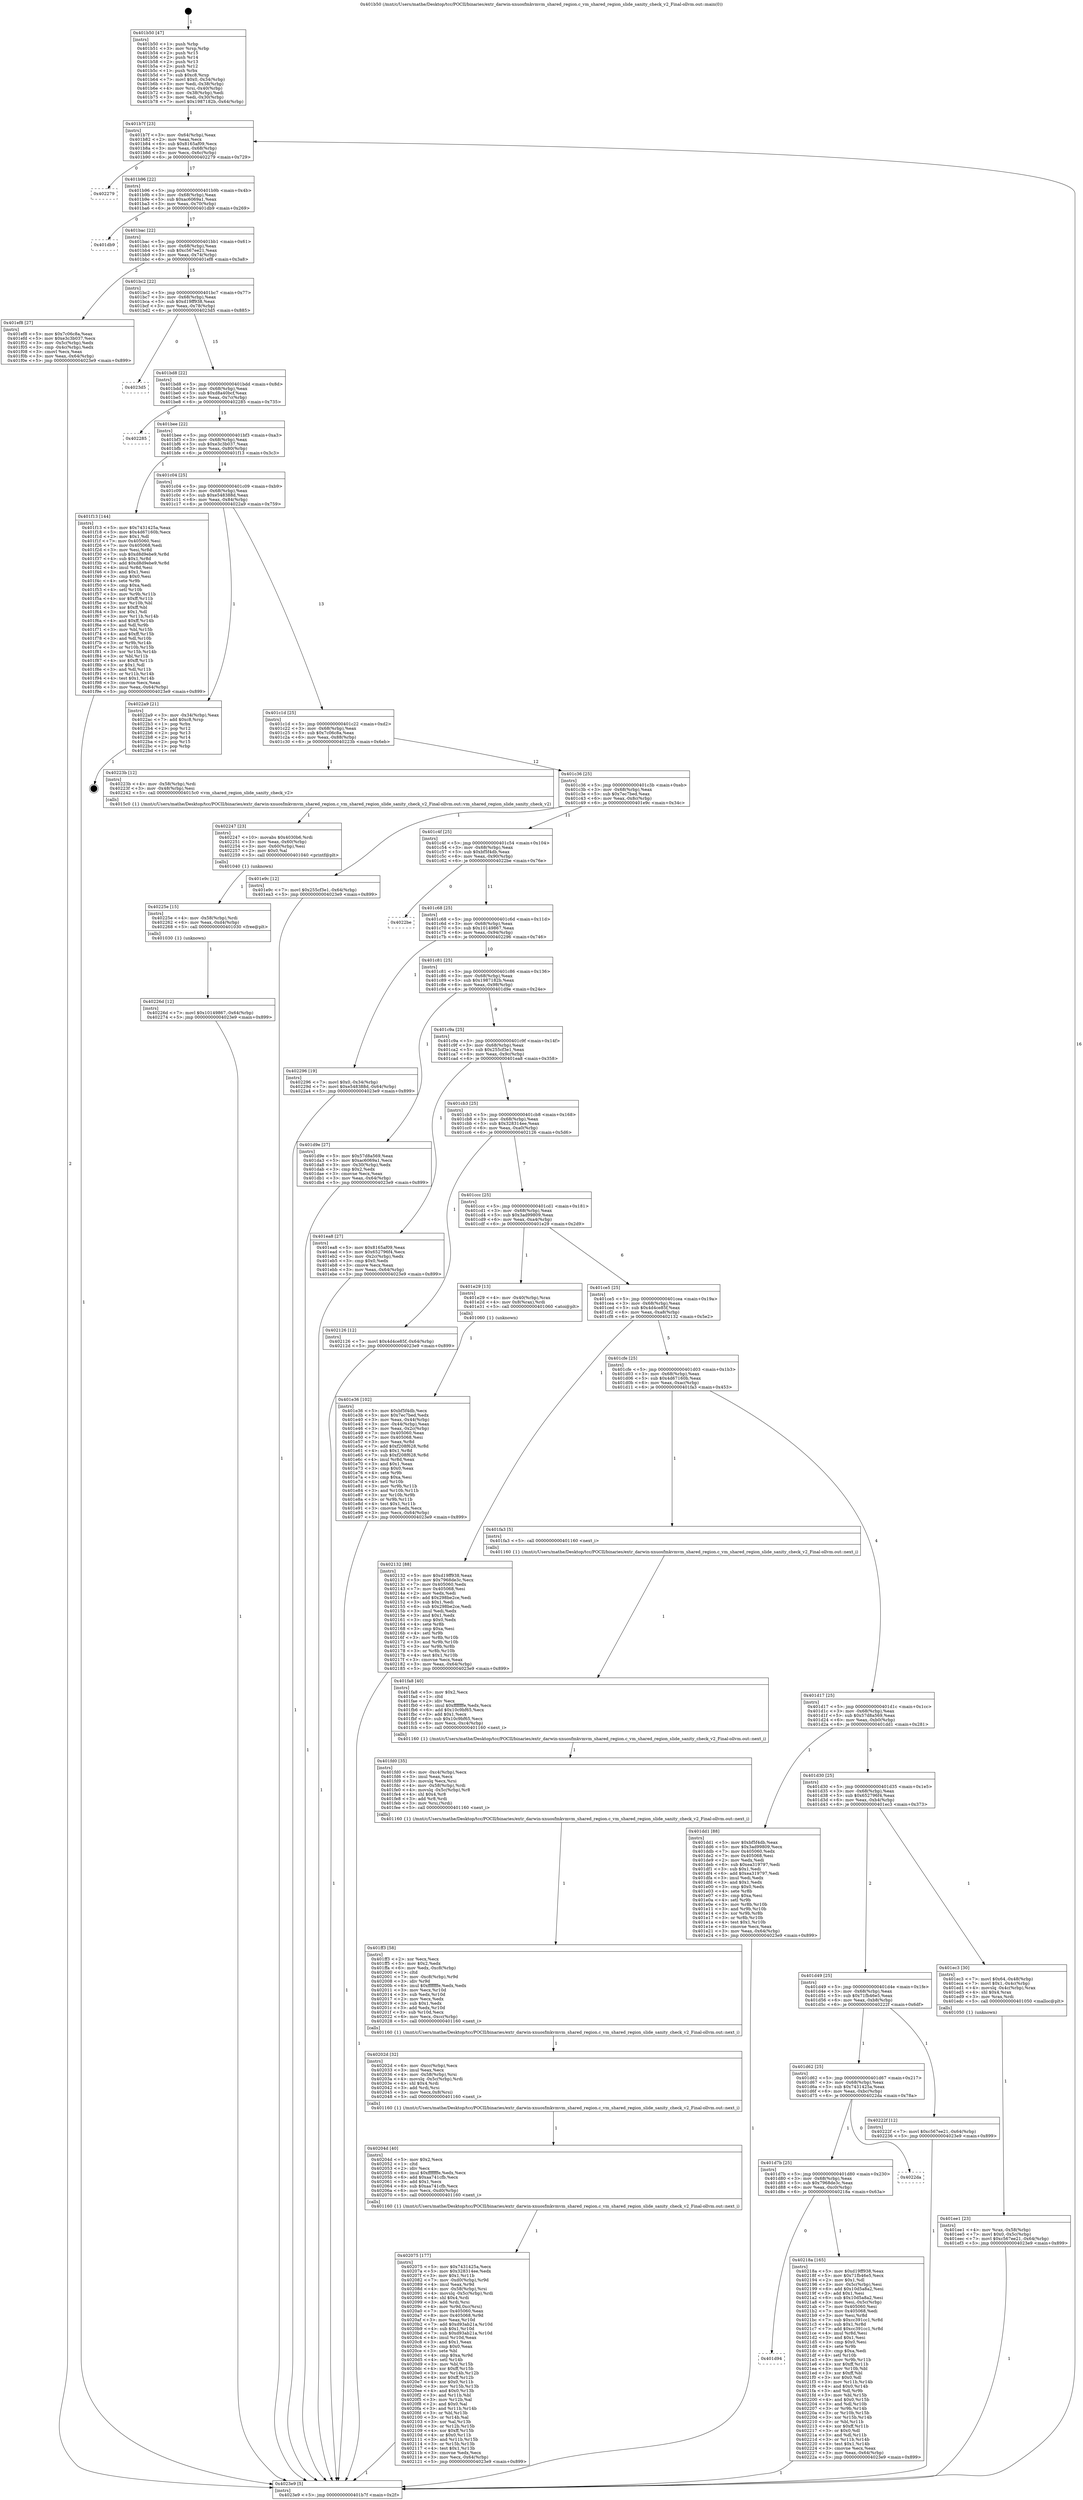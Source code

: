 digraph "0x401b50" {
  label = "0x401b50 (/mnt/c/Users/mathe/Desktop/tcc/POCII/binaries/extr_darwin-xnuosfmkvmvm_shared_region.c_vm_shared_region_slide_sanity_check_v2_Final-ollvm.out::main(0))"
  labelloc = "t"
  node[shape=record]

  Entry [label="",width=0.3,height=0.3,shape=circle,fillcolor=black,style=filled]
  "0x401b7f" [label="{
     0x401b7f [23]\l
     | [instrs]\l
     &nbsp;&nbsp;0x401b7f \<+3\>: mov -0x64(%rbp),%eax\l
     &nbsp;&nbsp;0x401b82 \<+2\>: mov %eax,%ecx\l
     &nbsp;&nbsp;0x401b84 \<+6\>: sub $0x8165af09,%ecx\l
     &nbsp;&nbsp;0x401b8a \<+3\>: mov %eax,-0x68(%rbp)\l
     &nbsp;&nbsp;0x401b8d \<+3\>: mov %ecx,-0x6c(%rbp)\l
     &nbsp;&nbsp;0x401b90 \<+6\>: je 0000000000402279 \<main+0x729\>\l
  }"]
  "0x402279" [label="{
     0x402279\l
  }", style=dashed]
  "0x401b96" [label="{
     0x401b96 [22]\l
     | [instrs]\l
     &nbsp;&nbsp;0x401b96 \<+5\>: jmp 0000000000401b9b \<main+0x4b\>\l
     &nbsp;&nbsp;0x401b9b \<+3\>: mov -0x68(%rbp),%eax\l
     &nbsp;&nbsp;0x401b9e \<+5\>: sub $0xac6069a1,%eax\l
     &nbsp;&nbsp;0x401ba3 \<+3\>: mov %eax,-0x70(%rbp)\l
     &nbsp;&nbsp;0x401ba6 \<+6\>: je 0000000000401db9 \<main+0x269\>\l
  }"]
  Exit [label="",width=0.3,height=0.3,shape=circle,fillcolor=black,style=filled,peripheries=2]
  "0x401db9" [label="{
     0x401db9\l
  }", style=dashed]
  "0x401bac" [label="{
     0x401bac [22]\l
     | [instrs]\l
     &nbsp;&nbsp;0x401bac \<+5\>: jmp 0000000000401bb1 \<main+0x61\>\l
     &nbsp;&nbsp;0x401bb1 \<+3\>: mov -0x68(%rbp),%eax\l
     &nbsp;&nbsp;0x401bb4 \<+5\>: sub $0xc567ee21,%eax\l
     &nbsp;&nbsp;0x401bb9 \<+3\>: mov %eax,-0x74(%rbp)\l
     &nbsp;&nbsp;0x401bbc \<+6\>: je 0000000000401ef8 \<main+0x3a8\>\l
  }"]
  "0x40226d" [label="{
     0x40226d [12]\l
     | [instrs]\l
     &nbsp;&nbsp;0x40226d \<+7\>: movl $0x10149867,-0x64(%rbp)\l
     &nbsp;&nbsp;0x402274 \<+5\>: jmp 00000000004023e9 \<main+0x899\>\l
  }"]
  "0x401ef8" [label="{
     0x401ef8 [27]\l
     | [instrs]\l
     &nbsp;&nbsp;0x401ef8 \<+5\>: mov $0x7c06c8a,%eax\l
     &nbsp;&nbsp;0x401efd \<+5\>: mov $0xe3c3b037,%ecx\l
     &nbsp;&nbsp;0x401f02 \<+3\>: mov -0x5c(%rbp),%edx\l
     &nbsp;&nbsp;0x401f05 \<+3\>: cmp -0x4c(%rbp),%edx\l
     &nbsp;&nbsp;0x401f08 \<+3\>: cmovl %ecx,%eax\l
     &nbsp;&nbsp;0x401f0b \<+3\>: mov %eax,-0x64(%rbp)\l
     &nbsp;&nbsp;0x401f0e \<+5\>: jmp 00000000004023e9 \<main+0x899\>\l
  }"]
  "0x401bc2" [label="{
     0x401bc2 [22]\l
     | [instrs]\l
     &nbsp;&nbsp;0x401bc2 \<+5\>: jmp 0000000000401bc7 \<main+0x77\>\l
     &nbsp;&nbsp;0x401bc7 \<+3\>: mov -0x68(%rbp),%eax\l
     &nbsp;&nbsp;0x401bca \<+5\>: sub $0xd19ff938,%eax\l
     &nbsp;&nbsp;0x401bcf \<+3\>: mov %eax,-0x78(%rbp)\l
     &nbsp;&nbsp;0x401bd2 \<+6\>: je 00000000004023d5 \<main+0x885\>\l
  }"]
  "0x40225e" [label="{
     0x40225e [15]\l
     | [instrs]\l
     &nbsp;&nbsp;0x40225e \<+4\>: mov -0x58(%rbp),%rdi\l
     &nbsp;&nbsp;0x402262 \<+6\>: mov %eax,-0xd4(%rbp)\l
     &nbsp;&nbsp;0x402268 \<+5\>: call 0000000000401030 \<free@plt\>\l
     | [calls]\l
     &nbsp;&nbsp;0x401030 \{1\} (unknown)\l
  }"]
  "0x4023d5" [label="{
     0x4023d5\l
  }", style=dashed]
  "0x401bd8" [label="{
     0x401bd8 [22]\l
     | [instrs]\l
     &nbsp;&nbsp;0x401bd8 \<+5\>: jmp 0000000000401bdd \<main+0x8d\>\l
     &nbsp;&nbsp;0x401bdd \<+3\>: mov -0x68(%rbp),%eax\l
     &nbsp;&nbsp;0x401be0 \<+5\>: sub $0xd8a40bcf,%eax\l
     &nbsp;&nbsp;0x401be5 \<+3\>: mov %eax,-0x7c(%rbp)\l
     &nbsp;&nbsp;0x401be8 \<+6\>: je 0000000000402285 \<main+0x735\>\l
  }"]
  "0x402247" [label="{
     0x402247 [23]\l
     | [instrs]\l
     &nbsp;&nbsp;0x402247 \<+10\>: movabs $0x4030b6,%rdi\l
     &nbsp;&nbsp;0x402251 \<+3\>: mov %eax,-0x60(%rbp)\l
     &nbsp;&nbsp;0x402254 \<+3\>: mov -0x60(%rbp),%esi\l
     &nbsp;&nbsp;0x402257 \<+2\>: mov $0x0,%al\l
     &nbsp;&nbsp;0x402259 \<+5\>: call 0000000000401040 \<printf@plt\>\l
     | [calls]\l
     &nbsp;&nbsp;0x401040 \{1\} (unknown)\l
  }"]
  "0x402285" [label="{
     0x402285\l
  }", style=dashed]
  "0x401bee" [label="{
     0x401bee [22]\l
     | [instrs]\l
     &nbsp;&nbsp;0x401bee \<+5\>: jmp 0000000000401bf3 \<main+0xa3\>\l
     &nbsp;&nbsp;0x401bf3 \<+3\>: mov -0x68(%rbp),%eax\l
     &nbsp;&nbsp;0x401bf6 \<+5\>: sub $0xe3c3b037,%eax\l
     &nbsp;&nbsp;0x401bfb \<+3\>: mov %eax,-0x80(%rbp)\l
     &nbsp;&nbsp;0x401bfe \<+6\>: je 0000000000401f13 \<main+0x3c3\>\l
  }"]
  "0x401d94" [label="{
     0x401d94\l
  }", style=dashed]
  "0x401f13" [label="{
     0x401f13 [144]\l
     | [instrs]\l
     &nbsp;&nbsp;0x401f13 \<+5\>: mov $0x7431425a,%eax\l
     &nbsp;&nbsp;0x401f18 \<+5\>: mov $0x4d67160b,%ecx\l
     &nbsp;&nbsp;0x401f1d \<+2\>: mov $0x1,%dl\l
     &nbsp;&nbsp;0x401f1f \<+7\>: mov 0x405060,%esi\l
     &nbsp;&nbsp;0x401f26 \<+7\>: mov 0x405068,%edi\l
     &nbsp;&nbsp;0x401f2d \<+3\>: mov %esi,%r8d\l
     &nbsp;&nbsp;0x401f30 \<+7\>: sub $0xd8d9ebe9,%r8d\l
     &nbsp;&nbsp;0x401f37 \<+4\>: sub $0x1,%r8d\l
     &nbsp;&nbsp;0x401f3b \<+7\>: add $0xd8d9ebe9,%r8d\l
     &nbsp;&nbsp;0x401f42 \<+4\>: imul %r8d,%esi\l
     &nbsp;&nbsp;0x401f46 \<+3\>: and $0x1,%esi\l
     &nbsp;&nbsp;0x401f49 \<+3\>: cmp $0x0,%esi\l
     &nbsp;&nbsp;0x401f4c \<+4\>: sete %r9b\l
     &nbsp;&nbsp;0x401f50 \<+3\>: cmp $0xa,%edi\l
     &nbsp;&nbsp;0x401f53 \<+4\>: setl %r10b\l
     &nbsp;&nbsp;0x401f57 \<+3\>: mov %r9b,%r11b\l
     &nbsp;&nbsp;0x401f5a \<+4\>: xor $0xff,%r11b\l
     &nbsp;&nbsp;0x401f5e \<+3\>: mov %r10b,%bl\l
     &nbsp;&nbsp;0x401f61 \<+3\>: xor $0xff,%bl\l
     &nbsp;&nbsp;0x401f64 \<+3\>: xor $0x1,%dl\l
     &nbsp;&nbsp;0x401f67 \<+3\>: mov %r11b,%r14b\l
     &nbsp;&nbsp;0x401f6a \<+4\>: and $0xff,%r14b\l
     &nbsp;&nbsp;0x401f6e \<+3\>: and %dl,%r9b\l
     &nbsp;&nbsp;0x401f71 \<+3\>: mov %bl,%r15b\l
     &nbsp;&nbsp;0x401f74 \<+4\>: and $0xff,%r15b\l
     &nbsp;&nbsp;0x401f78 \<+3\>: and %dl,%r10b\l
     &nbsp;&nbsp;0x401f7b \<+3\>: or %r9b,%r14b\l
     &nbsp;&nbsp;0x401f7e \<+3\>: or %r10b,%r15b\l
     &nbsp;&nbsp;0x401f81 \<+3\>: xor %r15b,%r14b\l
     &nbsp;&nbsp;0x401f84 \<+3\>: or %bl,%r11b\l
     &nbsp;&nbsp;0x401f87 \<+4\>: xor $0xff,%r11b\l
     &nbsp;&nbsp;0x401f8b \<+3\>: or $0x1,%dl\l
     &nbsp;&nbsp;0x401f8e \<+3\>: and %dl,%r11b\l
     &nbsp;&nbsp;0x401f91 \<+3\>: or %r11b,%r14b\l
     &nbsp;&nbsp;0x401f94 \<+4\>: test $0x1,%r14b\l
     &nbsp;&nbsp;0x401f98 \<+3\>: cmovne %ecx,%eax\l
     &nbsp;&nbsp;0x401f9b \<+3\>: mov %eax,-0x64(%rbp)\l
     &nbsp;&nbsp;0x401f9e \<+5\>: jmp 00000000004023e9 \<main+0x899\>\l
  }"]
  "0x401c04" [label="{
     0x401c04 [25]\l
     | [instrs]\l
     &nbsp;&nbsp;0x401c04 \<+5\>: jmp 0000000000401c09 \<main+0xb9\>\l
     &nbsp;&nbsp;0x401c09 \<+3\>: mov -0x68(%rbp),%eax\l
     &nbsp;&nbsp;0x401c0c \<+5\>: sub $0xe548388d,%eax\l
     &nbsp;&nbsp;0x401c11 \<+6\>: mov %eax,-0x84(%rbp)\l
     &nbsp;&nbsp;0x401c17 \<+6\>: je 00000000004022a9 \<main+0x759\>\l
  }"]
  "0x40218a" [label="{
     0x40218a [165]\l
     | [instrs]\l
     &nbsp;&nbsp;0x40218a \<+5\>: mov $0xd19ff938,%eax\l
     &nbsp;&nbsp;0x40218f \<+5\>: mov $0x71fb46e5,%ecx\l
     &nbsp;&nbsp;0x402194 \<+2\>: mov $0x1,%dl\l
     &nbsp;&nbsp;0x402196 \<+3\>: mov -0x5c(%rbp),%esi\l
     &nbsp;&nbsp;0x402199 \<+6\>: add $0x10d5a8a2,%esi\l
     &nbsp;&nbsp;0x40219f \<+3\>: add $0x1,%esi\l
     &nbsp;&nbsp;0x4021a2 \<+6\>: sub $0x10d5a8a2,%esi\l
     &nbsp;&nbsp;0x4021a8 \<+3\>: mov %esi,-0x5c(%rbp)\l
     &nbsp;&nbsp;0x4021ab \<+7\>: mov 0x405060,%esi\l
     &nbsp;&nbsp;0x4021b2 \<+7\>: mov 0x405068,%edi\l
     &nbsp;&nbsp;0x4021b9 \<+3\>: mov %esi,%r8d\l
     &nbsp;&nbsp;0x4021bc \<+7\>: sub $0xcc391cc1,%r8d\l
     &nbsp;&nbsp;0x4021c3 \<+4\>: sub $0x1,%r8d\l
     &nbsp;&nbsp;0x4021c7 \<+7\>: add $0xcc391cc1,%r8d\l
     &nbsp;&nbsp;0x4021ce \<+4\>: imul %r8d,%esi\l
     &nbsp;&nbsp;0x4021d2 \<+3\>: and $0x1,%esi\l
     &nbsp;&nbsp;0x4021d5 \<+3\>: cmp $0x0,%esi\l
     &nbsp;&nbsp;0x4021d8 \<+4\>: sete %r9b\l
     &nbsp;&nbsp;0x4021dc \<+3\>: cmp $0xa,%edi\l
     &nbsp;&nbsp;0x4021df \<+4\>: setl %r10b\l
     &nbsp;&nbsp;0x4021e3 \<+3\>: mov %r9b,%r11b\l
     &nbsp;&nbsp;0x4021e6 \<+4\>: xor $0xff,%r11b\l
     &nbsp;&nbsp;0x4021ea \<+3\>: mov %r10b,%bl\l
     &nbsp;&nbsp;0x4021ed \<+3\>: xor $0xff,%bl\l
     &nbsp;&nbsp;0x4021f0 \<+3\>: xor $0x0,%dl\l
     &nbsp;&nbsp;0x4021f3 \<+3\>: mov %r11b,%r14b\l
     &nbsp;&nbsp;0x4021f6 \<+4\>: and $0x0,%r14b\l
     &nbsp;&nbsp;0x4021fa \<+3\>: and %dl,%r9b\l
     &nbsp;&nbsp;0x4021fd \<+3\>: mov %bl,%r15b\l
     &nbsp;&nbsp;0x402200 \<+4\>: and $0x0,%r15b\l
     &nbsp;&nbsp;0x402204 \<+3\>: and %dl,%r10b\l
     &nbsp;&nbsp;0x402207 \<+3\>: or %r9b,%r14b\l
     &nbsp;&nbsp;0x40220a \<+3\>: or %r10b,%r15b\l
     &nbsp;&nbsp;0x40220d \<+3\>: xor %r15b,%r14b\l
     &nbsp;&nbsp;0x402210 \<+3\>: or %bl,%r11b\l
     &nbsp;&nbsp;0x402213 \<+4\>: xor $0xff,%r11b\l
     &nbsp;&nbsp;0x402217 \<+3\>: or $0x0,%dl\l
     &nbsp;&nbsp;0x40221a \<+3\>: and %dl,%r11b\l
     &nbsp;&nbsp;0x40221d \<+3\>: or %r11b,%r14b\l
     &nbsp;&nbsp;0x402220 \<+4\>: test $0x1,%r14b\l
     &nbsp;&nbsp;0x402224 \<+3\>: cmovne %ecx,%eax\l
     &nbsp;&nbsp;0x402227 \<+3\>: mov %eax,-0x64(%rbp)\l
     &nbsp;&nbsp;0x40222a \<+5\>: jmp 00000000004023e9 \<main+0x899\>\l
  }"]
  "0x4022a9" [label="{
     0x4022a9 [21]\l
     | [instrs]\l
     &nbsp;&nbsp;0x4022a9 \<+3\>: mov -0x34(%rbp),%eax\l
     &nbsp;&nbsp;0x4022ac \<+7\>: add $0xc8,%rsp\l
     &nbsp;&nbsp;0x4022b3 \<+1\>: pop %rbx\l
     &nbsp;&nbsp;0x4022b4 \<+2\>: pop %r12\l
     &nbsp;&nbsp;0x4022b6 \<+2\>: pop %r13\l
     &nbsp;&nbsp;0x4022b8 \<+2\>: pop %r14\l
     &nbsp;&nbsp;0x4022ba \<+2\>: pop %r15\l
     &nbsp;&nbsp;0x4022bc \<+1\>: pop %rbp\l
     &nbsp;&nbsp;0x4022bd \<+1\>: ret\l
  }"]
  "0x401c1d" [label="{
     0x401c1d [25]\l
     | [instrs]\l
     &nbsp;&nbsp;0x401c1d \<+5\>: jmp 0000000000401c22 \<main+0xd2\>\l
     &nbsp;&nbsp;0x401c22 \<+3\>: mov -0x68(%rbp),%eax\l
     &nbsp;&nbsp;0x401c25 \<+5\>: sub $0x7c06c8a,%eax\l
     &nbsp;&nbsp;0x401c2a \<+6\>: mov %eax,-0x88(%rbp)\l
     &nbsp;&nbsp;0x401c30 \<+6\>: je 000000000040223b \<main+0x6eb\>\l
  }"]
  "0x401d7b" [label="{
     0x401d7b [25]\l
     | [instrs]\l
     &nbsp;&nbsp;0x401d7b \<+5\>: jmp 0000000000401d80 \<main+0x230\>\l
     &nbsp;&nbsp;0x401d80 \<+3\>: mov -0x68(%rbp),%eax\l
     &nbsp;&nbsp;0x401d83 \<+5\>: sub $0x7968de3c,%eax\l
     &nbsp;&nbsp;0x401d88 \<+6\>: mov %eax,-0xc0(%rbp)\l
     &nbsp;&nbsp;0x401d8e \<+6\>: je 000000000040218a \<main+0x63a\>\l
  }"]
  "0x40223b" [label="{
     0x40223b [12]\l
     | [instrs]\l
     &nbsp;&nbsp;0x40223b \<+4\>: mov -0x58(%rbp),%rdi\l
     &nbsp;&nbsp;0x40223f \<+3\>: mov -0x48(%rbp),%esi\l
     &nbsp;&nbsp;0x402242 \<+5\>: call 00000000004015c0 \<vm_shared_region_slide_sanity_check_v2\>\l
     | [calls]\l
     &nbsp;&nbsp;0x4015c0 \{1\} (/mnt/c/Users/mathe/Desktop/tcc/POCII/binaries/extr_darwin-xnuosfmkvmvm_shared_region.c_vm_shared_region_slide_sanity_check_v2_Final-ollvm.out::vm_shared_region_slide_sanity_check_v2)\l
  }"]
  "0x401c36" [label="{
     0x401c36 [25]\l
     | [instrs]\l
     &nbsp;&nbsp;0x401c36 \<+5\>: jmp 0000000000401c3b \<main+0xeb\>\l
     &nbsp;&nbsp;0x401c3b \<+3\>: mov -0x68(%rbp),%eax\l
     &nbsp;&nbsp;0x401c3e \<+5\>: sub $0x7ec7bed,%eax\l
     &nbsp;&nbsp;0x401c43 \<+6\>: mov %eax,-0x8c(%rbp)\l
     &nbsp;&nbsp;0x401c49 \<+6\>: je 0000000000401e9c \<main+0x34c\>\l
  }"]
  "0x4022da" [label="{
     0x4022da\l
  }", style=dashed]
  "0x401e9c" [label="{
     0x401e9c [12]\l
     | [instrs]\l
     &nbsp;&nbsp;0x401e9c \<+7\>: movl $0x255cf3e1,-0x64(%rbp)\l
     &nbsp;&nbsp;0x401ea3 \<+5\>: jmp 00000000004023e9 \<main+0x899\>\l
  }"]
  "0x401c4f" [label="{
     0x401c4f [25]\l
     | [instrs]\l
     &nbsp;&nbsp;0x401c4f \<+5\>: jmp 0000000000401c54 \<main+0x104\>\l
     &nbsp;&nbsp;0x401c54 \<+3\>: mov -0x68(%rbp),%eax\l
     &nbsp;&nbsp;0x401c57 \<+5\>: sub $0xbf5f4db,%eax\l
     &nbsp;&nbsp;0x401c5c \<+6\>: mov %eax,-0x90(%rbp)\l
     &nbsp;&nbsp;0x401c62 \<+6\>: je 00000000004022be \<main+0x76e\>\l
  }"]
  "0x401d62" [label="{
     0x401d62 [25]\l
     | [instrs]\l
     &nbsp;&nbsp;0x401d62 \<+5\>: jmp 0000000000401d67 \<main+0x217\>\l
     &nbsp;&nbsp;0x401d67 \<+3\>: mov -0x68(%rbp),%eax\l
     &nbsp;&nbsp;0x401d6a \<+5\>: sub $0x7431425a,%eax\l
     &nbsp;&nbsp;0x401d6f \<+6\>: mov %eax,-0xbc(%rbp)\l
     &nbsp;&nbsp;0x401d75 \<+6\>: je 00000000004022da \<main+0x78a\>\l
  }"]
  "0x4022be" [label="{
     0x4022be\l
  }", style=dashed]
  "0x401c68" [label="{
     0x401c68 [25]\l
     | [instrs]\l
     &nbsp;&nbsp;0x401c68 \<+5\>: jmp 0000000000401c6d \<main+0x11d\>\l
     &nbsp;&nbsp;0x401c6d \<+3\>: mov -0x68(%rbp),%eax\l
     &nbsp;&nbsp;0x401c70 \<+5\>: sub $0x10149867,%eax\l
     &nbsp;&nbsp;0x401c75 \<+6\>: mov %eax,-0x94(%rbp)\l
     &nbsp;&nbsp;0x401c7b \<+6\>: je 0000000000402296 \<main+0x746\>\l
  }"]
  "0x40222f" [label="{
     0x40222f [12]\l
     | [instrs]\l
     &nbsp;&nbsp;0x40222f \<+7\>: movl $0xc567ee21,-0x64(%rbp)\l
     &nbsp;&nbsp;0x402236 \<+5\>: jmp 00000000004023e9 \<main+0x899\>\l
  }"]
  "0x402296" [label="{
     0x402296 [19]\l
     | [instrs]\l
     &nbsp;&nbsp;0x402296 \<+7\>: movl $0x0,-0x34(%rbp)\l
     &nbsp;&nbsp;0x40229d \<+7\>: movl $0xe548388d,-0x64(%rbp)\l
     &nbsp;&nbsp;0x4022a4 \<+5\>: jmp 00000000004023e9 \<main+0x899\>\l
  }"]
  "0x401c81" [label="{
     0x401c81 [25]\l
     | [instrs]\l
     &nbsp;&nbsp;0x401c81 \<+5\>: jmp 0000000000401c86 \<main+0x136\>\l
     &nbsp;&nbsp;0x401c86 \<+3\>: mov -0x68(%rbp),%eax\l
     &nbsp;&nbsp;0x401c89 \<+5\>: sub $0x1987182b,%eax\l
     &nbsp;&nbsp;0x401c8e \<+6\>: mov %eax,-0x98(%rbp)\l
     &nbsp;&nbsp;0x401c94 \<+6\>: je 0000000000401d9e \<main+0x24e\>\l
  }"]
  "0x402075" [label="{
     0x402075 [177]\l
     | [instrs]\l
     &nbsp;&nbsp;0x402075 \<+5\>: mov $0x7431425a,%ecx\l
     &nbsp;&nbsp;0x40207a \<+5\>: mov $0x328314ee,%edx\l
     &nbsp;&nbsp;0x40207f \<+3\>: mov $0x1,%r11b\l
     &nbsp;&nbsp;0x402082 \<+7\>: mov -0xd0(%rbp),%r9d\l
     &nbsp;&nbsp;0x402089 \<+4\>: imul %eax,%r9d\l
     &nbsp;&nbsp;0x40208d \<+4\>: mov -0x58(%rbp),%rsi\l
     &nbsp;&nbsp;0x402091 \<+4\>: movslq -0x5c(%rbp),%rdi\l
     &nbsp;&nbsp;0x402095 \<+4\>: shl $0x4,%rdi\l
     &nbsp;&nbsp;0x402099 \<+3\>: add %rdi,%rsi\l
     &nbsp;&nbsp;0x40209c \<+4\>: mov %r9d,0xc(%rsi)\l
     &nbsp;&nbsp;0x4020a0 \<+7\>: mov 0x405060,%eax\l
     &nbsp;&nbsp;0x4020a7 \<+8\>: mov 0x405068,%r9d\l
     &nbsp;&nbsp;0x4020af \<+3\>: mov %eax,%r10d\l
     &nbsp;&nbsp;0x4020b2 \<+7\>: add $0xd93ab21a,%r10d\l
     &nbsp;&nbsp;0x4020b9 \<+4\>: sub $0x1,%r10d\l
     &nbsp;&nbsp;0x4020bd \<+7\>: sub $0xd93ab21a,%r10d\l
     &nbsp;&nbsp;0x4020c4 \<+4\>: imul %r10d,%eax\l
     &nbsp;&nbsp;0x4020c8 \<+3\>: and $0x1,%eax\l
     &nbsp;&nbsp;0x4020cb \<+3\>: cmp $0x0,%eax\l
     &nbsp;&nbsp;0x4020ce \<+3\>: sete %bl\l
     &nbsp;&nbsp;0x4020d1 \<+4\>: cmp $0xa,%r9d\l
     &nbsp;&nbsp;0x4020d5 \<+4\>: setl %r14b\l
     &nbsp;&nbsp;0x4020d9 \<+3\>: mov %bl,%r15b\l
     &nbsp;&nbsp;0x4020dc \<+4\>: xor $0xff,%r15b\l
     &nbsp;&nbsp;0x4020e0 \<+3\>: mov %r14b,%r12b\l
     &nbsp;&nbsp;0x4020e3 \<+4\>: xor $0xff,%r12b\l
     &nbsp;&nbsp;0x4020e7 \<+4\>: xor $0x0,%r11b\l
     &nbsp;&nbsp;0x4020eb \<+3\>: mov %r15b,%r13b\l
     &nbsp;&nbsp;0x4020ee \<+4\>: and $0x0,%r13b\l
     &nbsp;&nbsp;0x4020f2 \<+3\>: and %r11b,%bl\l
     &nbsp;&nbsp;0x4020f5 \<+3\>: mov %r12b,%al\l
     &nbsp;&nbsp;0x4020f8 \<+2\>: and $0x0,%al\l
     &nbsp;&nbsp;0x4020fa \<+3\>: and %r11b,%r14b\l
     &nbsp;&nbsp;0x4020fd \<+3\>: or %bl,%r13b\l
     &nbsp;&nbsp;0x402100 \<+3\>: or %r14b,%al\l
     &nbsp;&nbsp;0x402103 \<+3\>: xor %al,%r13b\l
     &nbsp;&nbsp;0x402106 \<+3\>: or %r12b,%r15b\l
     &nbsp;&nbsp;0x402109 \<+4\>: xor $0xff,%r15b\l
     &nbsp;&nbsp;0x40210d \<+4\>: or $0x0,%r11b\l
     &nbsp;&nbsp;0x402111 \<+3\>: and %r11b,%r15b\l
     &nbsp;&nbsp;0x402114 \<+3\>: or %r15b,%r13b\l
     &nbsp;&nbsp;0x402117 \<+4\>: test $0x1,%r13b\l
     &nbsp;&nbsp;0x40211b \<+3\>: cmovne %edx,%ecx\l
     &nbsp;&nbsp;0x40211e \<+3\>: mov %ecx,-0x64(%rbp)\l
     &nbsp;&nbsp;0x402121 \<+5\>: jmp 00000000004023e9 \<main+0x899\>\l
  }"]
  "0x401d9e" [label="{
     0x401d9e [27]\l
     | [instrs]\l
     &nbsp;&nbsp;0x401d9e \<+5\>: mov $0x57d8a569,%eax\l
     &nbsp;&nbsp;0x401da3 \<+5\>: mov $0xac6069a1,%ecx\l
     &nbsp;&nbsp;0x401da8 \<+3\>: mov -0x30(%rbp),%edx\l
     &nbsp;&nbsp;0x401dab \<+3\>: cmp $0x2,%edx\l
     &nbsp;&nbsp;0x401dae \<+3\>: cmovne %ecx,%eax\l
     &nbsp;&nbsp;0x401db1 \<+3\>: mov %eax,-0x64(%rbp)\l
     &nbsp;&nbsp;0x401db4 \<+5\>: jmp 00000000004023e9 \<main+0x899\>\l
  }"]
  "0x401c9a" [label="{
     0x401c9a [25]\l
     | [instrs]\l
     &nbsp;&nbsp;0x401c9a \<+5\>: jmp 0000000000401c9f \<main+0x14f\>\l
     &nbsp;&nbsp;0x401c9f \<+3\>: mov -0x68(%rbp),%eax\l
     &nbsp;&nbsp;0x401ca2 \<+5\>: sub $0x255cf3e1,%eax\l
     &nbsp;&nbsp;0x401ca7 \<+6\>: mov %eax,-0x9c(%rbp)\l
     &nbsp;&nbsp;0x401cad \<+6\>: je 0000000000401ea8 \<main+0x358\>\l
  }"]
  "0x4023e9" [label="{
     0x4023e9 [5]\l
     | [instrs]\l
     &nbsp;&nbsp;0x4023e9 \<+5\>: jmp 0000000000401b7f \<main+0x2f\>\l
  }"]
  "0x401b50" [label="{
     0x401b50 [47]\l
     | [instrs]\l
     &nbsp;&nbsp;0x401b50 \<+1\>: push %rbp\l
     &nbsp;&nbsp;0x401b51 \<+3\>: mov %rsp,%rbp\l
     &nbsp;&nbsp;0x401b54 \<+2\>: push %r15\l
     &nbsp;&nbsp;0x401b56 \<+2\>: push %r14\l
     &nbsp;&nbsp;0x401b58 \<+2\>: push %r13\l
     &nbsp;&nbsp;0x401b5a \<+2\>: push %r12\l
     &nbsp;&nbsp;0x401b5c \<+1\>: push %rbx\l
     &nbsp;&nbsp;0x401b5d \<+7\>: sub $0xc8,%rsp\l
     &nbsp;&nbsp;0x401b64 \<+7\>: movl $0x0,-0x34(%rbp)\l
     &nbsp;&nbsp;0x401b6b \<+3\>: mov %edi,-0x38(%rbp)\l
     &nbsp;&nbsp;0x401b6e \<+4\>: mov %rsi,-0x40(%rbp)\l
     &nbsp;&nbsp;0x401b72 \<+3\>: mov -0x38(%rbp),%edi\l
     &nbsp;&nbsp;0x401b75 \<+3\>: mov %edi,-0x30(%rbp)\l
     &nbsp;&nbsp;0x401b78 \<+7\>: movl $0x1987182b,-0x64(%rbp)\l
  }"]
  "0x40204d" [label="{
     0x40204d [40]\l
     | [instrs]\l
     &nbsp;&nbsp;0x40204d \<+5\>: mov $0x2,%ecx\l
     &nbsp;&nbsp;0x402052 \<+1\>: cltd\l
     &nbsp;&nbsp;0x402053 \<+2\>: idiv %ecx\l
     &nbsp;&nbsp;0x402055 \<+6\>: imul $0xfffffffe,%edx,%ecx\l
     &nbsp;&nbsp;0x40205b \<+6\>: add $0xaa741cfb,%ecx\l
     &nbsp;&nbsp;0x402061 \<+3\>: add $0x1,%ecx\l
     &nbsp;&nbsp;0x402064 \<+6\>: sub $0xaa741cfb,%ecx\l
     &nbsp;&nbsp;0x40206a \<+6\>: mov %ecx,-0xd0(%rbp)\l
     &nbsp;&nbsp;0x402070 \<+5\>: call 0000000000401160 \<next_i\>\l
     | [calls]\l
     &nbsp;&nbsp;0x401160 \{1\} (/mnt/c/Users/mathe/Desktop/tcc/POCII/binaries/extr_darwin-xnuosfmkvmvm_shared_region.c_vm_shared_region_slide_sanity_check_v2_Final-ollvm.out::next_i)\l
  }"]
  "0x401ea8" [label="{
     0x401ea8 [27]\l
     | [instrs]\l
     &nbsp;&nbsp;0x401ea8 \<+5\>: mov $0x8165af09,%eax\l
     &nbsp;&nbsp;0x401ead \<+5\>: mov $0x652796f4,%ecx\l
     &nbsp;&nbsp;0x401eb2 \<+3\>: mov -0x2c(%rbp),%edx\l
     &nbsp;&nbsp;0x401eb5 \<+3\>: cmp $0x0,%edx\l
     &nbsp;&nbsp;0x401eb8 \<+3\>: cmove %ecx,%eax\l
     &nbsp;&nbsp;0x401ebb \<+3\>: mov %eax,-0x64(%rbp)\l
     &nbsp;&nbsp;0x401ebe \<+5\>: jmp 00000000004023e9 \<main+0x899\>\l
  }"]
  "0x401cb3" [label="{
     0x401cb3 [25]\l
     | [instrs]\l
     &nbsp;&nbsp;0x401cb3 \<+5\>: jmp 0000000000401cb8 \<main+0x168\>\l
     &nbsp;&nbsp;0x401cb8 \<+3\>: mov -0x68(%rbp),%eax\l
     &nbsp;&nbsp;0x401cbb \<+5\>: sub $0x328314ee,%eax\l
     &nbsp;&nbsp;0x401cc0 \<+6\>: mov %eax,-0xa0(%rbp)\l
     &nbsp;&nbsp;0x401cc6 \<+6\>: je 0000000000402126 \<main+0x5d6\>\l
  }"]
  "0x40202d" [label="{
     0x40202d [32]\l
     | [instrs]\l
     &nbsp;&nbsp;0x40202d \<+6\>: mov -0xcc(%rbp),%ecx\l
     &nbsp;&nbsp;0x402033 \<+3\>: imul %eax,%ecx\l
     &nbsp;&nbsp;0x402036 \<+4\>: mov -0x58(%rbp),%rsi\l
     &nbsp;&nbsp;0x40203a \<+4\>: movslq -0x5c(%rbp),%rdi\l
     &nbsp;&nbsp;0x40203e \<+4\>: shl $0x4,%rdi\l
     &nbsp;&nbsp;0x402042 \<+3\>: add %rdi,%rsi\l
     &nbsp;&nbsp;0x402045 \<+3\>: mov %ecx,0x8(%rsi)\l
     &nbsp;&nbsp;0x402048 \<+5\>: call 0000000000401160 \<next_i\>\l
     | [calls]\l
     &nbsp;&nbsp;0x401160 \{1\} (/mnt/c/Users/mathe/Desktop/tcc/POCII/binaries/extr_darwin-xnuosfmkvmvm_shared_region.c_vm_shared_region_slide_sanity_check_v2_Final-ollvm.out::next_i)\l
  }"]
  "0x402126" [label="{
     0x402126 [12]\l
     | [instrs]\l
     &nbsp;&nbsp;0x402126 \<+7\>: movl $0x4d4ce85f,-0x64(%rbp)\l
     &nbsp;&nbsp;0x40212d \<+5\>: jmp 00000000004023e9 \<main+0x899\>\l
  }"]
  "0x401ccc" [label="{
     0x401ccc [25]\l
     | [instrs]\l
     &nbsp;&nbsp;0x401ccc \<+5\>: jmp 0000000000401cd1 \<main+0x181\>\l
     &nbsp;&nbsp;0x401cd1 \<+3\>: mov -0x68(%rbp),%eax\l
     &nbsp;&nbsp;0x401cd4 \<+5\>: sub $0x3ad99809,%eax\l
     &nbsp;&nbsp;0x401cd9 \<+6\>: mov %eax,-0xa4(%rbp)\l
     &nbsp;&nbsp;0x401cdf \<+6\>: je 0000000000401e29 \<main+0x2d9\>\l
  }"]
  "0x401ff3" [label="{
     0x401ff3 [58]\l
     | [instrs]\l
     &nbsp;&nbsp;0x401ff3 \<+2\>: xor %ecx,%ecx\l
     &nbsp;&nbsp;0x401ff5 \<+5\>: mov $0x2,%edx\l
     &nbsp;&nbsp;0x401ffa \<+6\>: mov %edx,-0xc8(%rbp)\l
     &nbsp;&nbsp;0x402000 \<+1\>: cltd\l
     &nbsp;&nbsp;0x402001 \<+7\>: mov -0xc8(%rbp),%r9d\l
     &nbsp;&nbsp;0x402008 \<+3\>: idiv %r9d\l
     &nbsp;&nbsp;0x40200b \<+6\>: imul $0xfffffffe,%edx,%edx\l
     &nbsp;&nbsp;0x402011 \<+3\>: mov %ecx,%r10d\l
     &nbsp;&nbsp;0x402014 \<+3\>: sub %edx,%r10d\l
     &nbsp;&nbsp;0x402017 \<+2\>: mov %ecx,%edx\l
     &nbsp;&nbsp;0x402019 \<+3\>: sub $0x1,%edx\l
     &nbsp;&nbsp;0x40201c \<+3\>: add %edx,%r10d\l
     &nbsp;&nbsp;0x40201f \<+3\>: sub %r10d,%ecx\l
     &nbsp;&nbsp;0x402022 \<+6\>: mov %ecx,-0xcc(%rbp)\l
     &nbsp;&nbsp;0x402028 \<+5\>: call 0000000000401160 \<next_i\>\l
     | [calls]\l
     &nbsp;&nbsp;0x401160 \{1\} (/mnt/c/Users/mathe/Desktop/tcc/POCII/binaries/extr_darwin-xnuosfmkvmvm_shared_region.c_vm_shared_region_slide_sanity_check_v2_Final-ollvm.out::next_i)\l
  }"]
  "0x401e29" [label="{
     0x401e29 [13]\l
     | [instrs]\l
     &nbsp;&nbsp;0x401e29 \<+4\>: mov -0x40(%rbp),%rax\l
     &nbsp;&nbsp;0x401e2d \<+4\>: mov 0x8(%rax),%rdi\l
     &nbsp;&nbsp;0x401e31 \<+5\>: call 0000000000401060 \<atoi@plt\>\l
     | [calls]\l
     &nbsp;&nbsp;0x401060 \{1\} (unknown)\l
  }"]
  "0x401ce5" [label="{
     0x401ce5 [25]\l
     | [instrs]\l
     &nbsp;&nbsp;0x401ce5 \<+5\>: jmp 0000000000401cea \<main+0x19a\>\l
     &nbsp;&nbsp;0x401cea \<+3\>: mov -0x68(%rbp),%eax\l
     &nbsp;&nbsp;0x401ced \<+5\>: sub $0x4d4ce85f,%eax\l
     &nbsp;&nbsp;0x401cf2 \<+6\>: mov %eax,-0xa8(%rbp)\l
     &nbsp;&nbsp;0x401cf8 \<+6\>: je 0000000000402132 \<main+0x5e2\>\l
  }"]
  "0x401fd0" [label="{
     0x401fd0 [35]\l
     | [instrs]\l
     &nbsp;&nbsp;0x401fd0 \<+6\>: mov -0xc4(%rbp),%ecx\l
     &nbsp;&nbsp;0x401fd6 \<+3\>: imul %eax,%ecx\l
     &nbsp;&nbsp;0x401fd9 \<+3\>: movslq %ecx,%rsi\l
     &nbsp;&nbsp;0x401fdc \<+4\>: mov -0x58(%rbp),%rdi\l
     &nbsp;&nbsp;0x401fe0 \<+4\>: movslq -0x5c(%rbp),%r8\l
     &nbsp;&nbsp;0x401fe4 \<+4\>: shl $0x4,%r8\l
     &nbsp;&nbsp;0x401fe8 \<+3\>: add %r8,%rdi\l
     &nbsp;&nbsp;0x401feb \<+3\>: mov %rsi,(%rdi)\l
     &nbsp;&nbsp;0x401fee \<+5\>: call 0000000000401160 \<next_i\>\l
     | [calls]\l
     &nbsp;&nbsp;0x401160 \{1\} (/mnt/c/Users/mathe/Desktop/tcc/POCII/binaries/extr_darwin-xnuosfmkvmvm_shared_region.c_vm_shared_region_slide_sanity_check_v2_Final-ollvm.out::next_i)\l
  }"]
  "0x402132" [label="{
     0x402132 [88]\l
     | [instrs]\l
     &nbsp;&nbsp;0x402132 \<+5\>: mov $0xd19ff938,%eax\l
     &nbsp;&nbsp;0x402137 \<+5\>: mov $0x7968de3c,%ecx\l
     &nbsp;&nbsp;0x40213c \<+7\>: mov 0x405060,%edx\l
     &nbsp;&nbsp;0x402143 \<+7\>: mov 0x405068,%esi\l
     &nbsp;&nbsp;0x40214a \<+2\>: mov %edx,%edi\l
     &nbsp;&nbsp;0x40214c \<+6\>: add $0x298be2ce,%edi\l
     &nbsp;&nbsp;0x402152 \<+3\>: sub $0x1,%edi\l
     &nbsp;&nbsp;0x402155 \<+6\>: sub $0x298be2ce,%edi\l
     &nbsp;&nbsp;0x40215b \<+3\>: imul %edi,%edx\l
     &nbsp;&nbsp;0x40215e \<+3\>: and $0x1,%edx\l
     &nbsp;&nbsp;0x402161 \<+3\>: cmp $0x0,%edx\l
     &nbsp;&nbsp;0x402164 \<+4\>: sete %r8b\l
     &nbsp;&nbsp;0x402168 \<+3\>: cmp $0xa,%esi\l
     &nbsp;&nbsp;0x40216b \<+4\>: setl %r9b\l
     &nbsp;&nbsp;0x40216f \<+3\>: mov %r8b,%r10b\l
     &nbsp;&nbsp;0x402172 \<+3\>: and %r9b,%r10b\l
     &nbsp;&nbsp;0x402175 \<+3\>: xor %r9b,%r8b\l
     &nbsp;&nbsp;0x402178 \<+3\>: or %r8b,%r10b\l
     &nbsp;&nbsp;0x40217b \<+4\>: test $0x1,%r10b\l
     &nbsp;&nbsp;0x40217f \<+3\>: cmovne %ecx,%eax\l
     &nbsp;&nbsp;0x402182 \<+3\>: mov %eax,-0x64(%rbp)\l
     &nbsp;&nbsp;0x402185 \<+5\>: jmp 00000000004023e9 \<main+0x899\>\l
  }"]
  "0x401cfe" [label="{
     0x401cfe [25]\l
     | [instrs]\l
     &nbsp;&nbsp;0x401cfe \<+5\>: jmp 0000000000401d03 \<main+0x1b3\>\l
     &nbsp;&nbsp;0x401d03 \<+3\>: mov -0x68(%rbp),%eax\l
     &nbsp;&nbsp;0x401d06 \<+5\>: sub $0x4d67160b,%eax\l
     &nbsp;&nbsp;0x401d0b \<+6\>: mov %eax,-0xac(%rbp)\l
     &nbsp;&nbsp;0x401d11 \<+6\>: je 0000000000401fa3 \<main+0x453\>\l
  }"]
  "0x401fa8" [label="{
     0x401fa8 [40]\l
     | [instrs]\l
     &nbsp;&nbsp;0x401fa8 \<+5\>: mov $0x2,%ecx\l
     &nbsp;&nbsp;0x401fad \<+1\>: cltd\l
     &nbsp;&nbsp;0x401fae \<+2\>: idiv %ecx\l
     &nbsp;&nbsp;0x401fb0 \<+6\>: imul $0xfffffffe,%edx,%ecx\l
     &nbsp;&nbsp;0x401fb6 \<+6\>: add $0x10c9bf65,%ecx\l
     &nbsp;&nbsp;0x401fbc \<+3\>: add $0x1,%ecx\l
     &nbsp;&nbsp;0x401fbf \<+6\>: sub $0x10c9bf65,%ecx\l
     &nbsp;&nbsp;0x401fc5 \<+6\>: mov %ecx,-0xc4(%rbp)\l
     &nbsp;&nbsp;0x401fcb \<+5\>: call 0000000000401160 \<next_i\>\l
     | [calls]\l
     &nbsp;&nbsp;0x401160 \{1\} (/mnt/c/Users/mathe/Desktop/tcc/POCII/binaries/extr_darwin-xnuosfmkvmvm_shared_region.c_vm_shared_region_slide_sanity_check_v2_Final-ollvm.out::next_i)\l
  }"]
  "0x401fa3" [label="{
     0x401fa3 [5]\l
     | [instrs]\l
     &nbsp;&nbsp;0x401fa3 \<+5\>: call 0000000000401160 \<next_i\>\l
     | [calls]\l
     &nbsp;&nbsp;0x401160 \{1\} (/mnt/c/Users/mathe/Desktop/tcc/POCII/binaries/extr_darwin-xnuosfmkvmvm_shared_region.c_vm_shared_region_slide_sanity_check_v2_Final-ollvm.out::next_i)\l
  }"]
  "0x401d17" [label="{
     0x401d17 [25]\l
     | [instrs]\l
     &nbsp;&nbsp;0x401d17 \<+5\>: jmp 0000000000401d1c \<main+0x1cc\>\l
     &nbsp;&nbsp;0x401d1c \<+3\>: mov -0x68(%rbp),%eax\l
     &nbsp;&nbsp;0x401d1f \<+5\>: sub $0x57d8a569,%eax\l
     &nbsp;&nbsp;0x401d24 \<+6\>: mov %eax,-0xb0(%rbp)\l
     &nbsp;&nbsp;0x401d2a \<+6\>: je 0000000000401dd1 \<main+0x281\>\l
  }"]
  "0x401ee1" [label="{
     0x401ee1 [23]\l
     | [instrs]\l
     &nbsp;&nbsp;0x401ee1 \<+4\>: mov %rax,-0x58(%rbp)\l
     &nbsp;&nbsp;0x401ee5 \<+7\>: movl $0x0,-0x5c(%rbp)\l
     &nbsp;&nbsp;0x401eec \<+7\>: movl $0xc567ee21,-0x64(%rbp)\l
     &nbsp;&nbsp;0x401ef3 \<+5\>: jmp 00000000004023e9 \<main+0x899\>\l
  }"]
  "0x401dd1" [label="{
     0x401dd1 [88]\l
     | [instrs]\l
     &nbsp;&nbsp;0x401dd1 \<+5\>: mov $0xbf5f4db,%eax\l
     &nbsp;&nbsp;0x401dd6 \<+5\>: mov $0x3ad99809,%ecx\l
     &nbsp;&nbsp;0x401ddb \<+7\>: mov 0x405060,%edx\l
     &nbsp;&nbsp;0x401de2 \<+7\>: mov 0x405068,%esi\l
     &nbsp;&nbsp;0x401de9 \<+2\>: mov %edx,%edi\l
     &nbsp;&nbsp;0x401deb \<+6\>: sub $0xea319797,%edi\l
     &nbsp;&nbsp;0x401df1 \<+3\>: sub $0x1,%edi\l
     &nbsp;&nbsp;0x401df4 \<+6\>: add $0xea319797,%edi\l
     &nbsp;&nbsp;0x401dfa \<+3\>: imul %edi,%edx\l
     &nbsp;&nbsp;0x401dfd \<+3\>: and $0x1,%edx\l
     &nbsp;&nbsp;0x401e00 \<+3\>: cmp $0x0,%edx\l
     &nbsp;&nbsp;0x401e03 \<+4\>: sete %r8b\l
     &nbsp;&nbsp;0x401e07 \<+3\>: cmp $0xa,%esi\l
     &nbsp;&nbsp;0x401e0a \<+4\>: setl %r9b\l
     &nbsp;&nbsp;0x401e0e \<+3\>: mov %r8b,%r10b\l
     &nbsp;&nbsp;0x401e11 \<+3\>: and %r9b,%r10b\l
     &nbsp;&nbsp;0x401e14 \<+3\>: xor %r9b,%r8b\l
     &nbsp;&nbsp;0x401e17 \<+3\>: or %r8b,%r10b\l
     &nbsp;&nbsp;0x401e1a \<+4\>: test $0x1,%r10b\l
     &nbsp;&nbsp;0x401e1e \<+3\>: cmovne %ecx,%eax\l
     &nbsp;&nbsp;0x401e21 \<+3\>: mov %eax,-0x64(%rbp)\l
     &nbsp;&nbsp;0x401e24 \<+5\>: jmp 00000000004023e9 \<main+0x899\>\l
  }"]
  "0x401d30" [label="{
     0x401d30 [25]\l
     | [instrs]\l
     &nbsp;&nbsp;0x401d30 \<+5\>: jmp 0000000000401d35 \<main+0x1e5\>\l
     &nbsp;&nbsp;0x401d35 \<+3\>: mov -0x68(%rbp),%eax\l
     &nbsp;&nbsp;0x401d38 \<+5\>: sub $0x652796f4,%eax\l
     &nbsp;&nbsp;0x401d3d \<+6\>: mov %eax,-0xb4(%rbp)\l
     &nbsp;&nbsp;0x401d43 \<+6\>: je 0000000000401ec3 \<main+0x373\>\l
  }"]
  "0x401e36" [label="{
     0x401e36 [102]\l
     | [instrs]\l
     &nbsp;&nbsp;0x401e36 \<+5\>: mov $0xbf5f4db,%ecx\l
     &nbsp;&nbsp;0x401e3b \<+5\>: mov $0x7ec7bed,%edx\l
     &nbsp;&nbsp;0x401e40 \<+3\>: mov %eax,-0x44(%rbp)\l
     &nbsp;&nbsp;0x401e43 \<+3\>: mov -0x44(%rbp),%eax\l
     &nbsp;&nbsp;0x401e46 \<+3\>: mov %eax,-0x2c(%rbp)\l
     &nbsp;&nbsp;0x401e49 \<+7\>: mov 0x405060,%eax\l
     &nbsp;&nbsp;0x401e50 \<+7\>: mov 0x405068,%esi\l
     &nbsp;&nbsp;0x401e57 \<+3\>: mov %eax,%r8d\l
     &nbsp;&nbsp;0x401e5a \<+7\>: add $0xf208f628,%r8d\l
     &nbsp;&nbsp;0x401e61 \<+4\>: sub $0x1,%r8d\l
     &nbsp;&nbsp;0x401e65 \<+7\>: sub $0xf208f628,%r8d\l
     &nbsp;&nbsp;0x401e6c \<+4\>: imul %r8d,%eax\l
     &nbsp;&nbsp;0x401e70 \<+3\>: and $0x1,%eax\l
     &nbsp;&nbsp;0x401e73 \<+3\>: cmp $0x0,%eax\l
     &nbsp;&nbsp;0x401e76 \<+4\>: sete %r9b\l
     &nbsp;&nbsp;0x401e7a \<+3\>: cmp $0xa,%esi\l
     &nbsp;&nbsp;0x401e7d \<+4\>: setl %r10b\l
     &nbsp;&nbsp;0x401e81 \<+3\>: mov %r9b,%r11b\l
     &nbsp;&nbsp;0x401e84 \<+3\>: and %r10b,%r11b\l
     &nbsp;&nbsp;0x401e87 \<+3\>: xor %r10b,%r9b\l
     &nbsp;&nbsp;0x401e8a \<+3\>: or %r9b,%r11b\l
     &nbsp;&nbsp;0x401e8d \<+4\>: test $0x1,%r11b\l
     &nbsp;&nbsp;0x401e91 \<+3\>: cmovne %edx,%ecx\l
     &nbsp;&nbsp;0x401e94 \<+3\>: mov %ecx,-0x64(%rbp)\l
     &nbsp;&nbsp;0x401e97 \<+5\>: jmp 00000000004023e9 \<main+0x899\>\l
  }"]
  "0x401d49" [label="{
     0x401d49 [25]\l
     | [instrs]\l
     &nbsp;&nbsp;0x401d49 \<+5\>: jmp 0000000000401d4e \<main+0x1fe\>\l
     &nbsp;&nbsp;0x401d4e \<+3\>: mov -0x68(%rbp),%eax\l
     &nbsp;&nbsp;0x401d51 \<+5\>: sub $0x71fb46e5,%eax\l
     &nbsp;&nbsp;0x401d56 \<+6\>: mov %eax,-0xb8(%rbp)\l
     &nbsp;&nbsp;0x401d5c \<+6\>: je 000000000040222f \<main+0x6df\>\l
  }"]
  "0x401ec3" [label="{
     0x401ec3 [30]\l
     | [instrs]\l
     &nbsp;&nbsp;0x401ec3 \<+7\>: movl $0x64,-0x48(%rbp)\l
     &nbsp;&nbsp;0x401eca \<+7\>: movl $0x1,-0x4c(%rbp)\l
     &nbsp;&nbsp;0x401ed1 \<+4\>: movslq -0x4c(%rbp),%rax\l
     &nbsp;&nbsp;0x401ed5 \<+4\>: shl $0x4,%rax\l
     &nbsp;&nbsp;0x401ed9 \<+3\>: mov %rax,%rdi\l
     &nbsp;&nbsp;0x401edc \<+5\>: call 0000000000401050 \<malloc@plt\>\l
     | [calls]\l
     &nbsp;&nbsp;0x401050 \{1\} (unknown)\l
  }"]
  Entry -> "0x401b50" [label=" 1"]
  "0x401b7f" -> "0x402279" [label=" 0"]
  "0x401b7f" -> "0x401b96" [label=" 17"]
  "0x4022a9" -> Exit [label=" 1"]
  "0x401b96" -> "0x401db9" [label=" 0"]
  "0x401b96" -> "0x401bac" [label=" 17"]
  "0x402296" -> "0x4023e9" [label=" 1"]
  "0x401bac" -> "0x401ef8" [label=" 2"]
  "0x401bac" -> "0x401bc2" [label=" 15"]
  "0x40226d" -> "0x4023e9" [label=" 1"]
  "0x401bc2" -> "0x4023d5" [label=" 0"]
  "0x401bc2" -> "0x401bd8" [label=" 15"]
  "0x40225e" -> "0x40226d" [label=" 1"]
  "0x401bd8" -> "0x402285" [label=" 0"]
  "0x401bd8" -> "0x401bee" [label=" 15"]
  "0x402247" -> "0x40225e" [label=" 1"]
  "0x401bee" -> "0x401f13" [label=" 1"]
  "0x401bee" -> "0x401c04" [label=" 14"]
  "0x40223b" -> "0x402247" [label=" 1"]
  "0x401c04" -> "0x4022a9" [label=" 1"]
  "0x401c04" -> "0x401c1d" [label=" 13"]
  "0x40222f" -> "0x4023e9" [label=" 1"]
  "0x401c1d" -> "0x40223b" [label=" 1"]
  "0x401c1d" -> "0x401c36" [label=" 12"]
  "0x401d7b" -> "0x401d94" [label=" 0"]
  "0x401c36" -> "0x401e9c" [label=" 1"]
  "0x401c36" -> "0x401c4f" [label=" 11"]
  "0x401d7b" -> "0x40218a" [label=" 1"]
  "0x401c4f" -> "0x4022be" [label=" 0"]
  "0x401c4f" -> "0x401c68" [label=" 11"]
  "0x401d62" -> "0x401d7b" [label=" 1"]
  "0x401c68" -> "0x402296" [label=" 1"]
  "0x401c68" -> "0x401c81" [label=" 10"]
  "0x401d62" -> "0x4022da" [label=" 0"]
  "0x401c81" -> "0x401d9e" [label=" 1"]
  "0x401c81" -> "0x401c9a" [label=" 9"]
  "0x401d9e" -> "0x4023e9" [label=" 1"]
  "0x401b50" -> "0x401b7f" [label=" 1"]
  "0x4023e9" -> "0x401b7f" [label=" 16"]
  "0x401d49" -> "0x401d62" [label=" 1"]
  "0x401c9a" -> "0x401ea8" [label=" 1"]
  "0x401c9a" -> "0x401cb3" [label=" 8"]
  "0x401d49" -> "0x40222f" [label=" 1"]
  "0x401cb3" -> "0x402126" [label=" 1"]
  "0x401cb3" -> "0x401ccc" [label=" 7"]
  "0x40218a" -> "0x4023e9" [label=" 1"]
  "0x401ccc" -> "0x401e29" [label=" 1"]
  "0x401ccc" -> "0x401ce5" [label=" 6"]
  "0x402132" -> "0x4023e9" [label=" 1"]
  "0x401ce5" -> "0x402132" [label=" 1"]
  "0x401ce5" -> "0x401cfe" [label=" 5"]
  "0x402126" -> "0x4023e9" [label=" 1"]
  "0x401cfe" -> "0x401fa3" [label=" 1"]
  "0x401cfe" -> "0x401d17" [label=" 4"]
  "0x402075" -> "0x4023e9" [label=" 1"]
  "0x401d17" -> "0x401dd1" [label=" 1"]
  "0x401d17" -> "0x401d30" [label=" 3"]
  "0x401dd1" -> "0x4023e9" [label=" 1"]
  "0x401e29" -> "0x401e36" [label=" 1"]
  "0x401e36" -> "0x4023e9" [label=" 1"]
  "0x401e9c" -> "0x4023e9" [label=" 1"]
  "0x401ea8" -> "0x4023e9" [label=" 1"]
  "0x40204d" -> "0x402075" [label=" 1"]
  "0x401d30" -> "0x401ec3" [label=" 1"]
  "0x401d30" -> "0x401d49" [label=" 2"]
  "0x401ec3" -> "0x401ee1" [label=" 1"]
  "0x401ee1" -> "0x4023e9" [label=" 1"]
  "0x401ef8" -> "0x4023e9" [label=" 2"]
  "0x401f13" -> "0x4023e9" [label=" 1"]
  "0x401fa3" -> "0x401fa8" [label=" 1"]
  "0x401fa8" -> "0x401fd0" [label=" 1"]
  "0x401fd0" -> "0x401ff3" [label=" 1"]
  "0x401ff3" -> "0x40202d" [label=" 1"]
  "0x40202d" -> "0x40204d" [label=" 1"]
}
